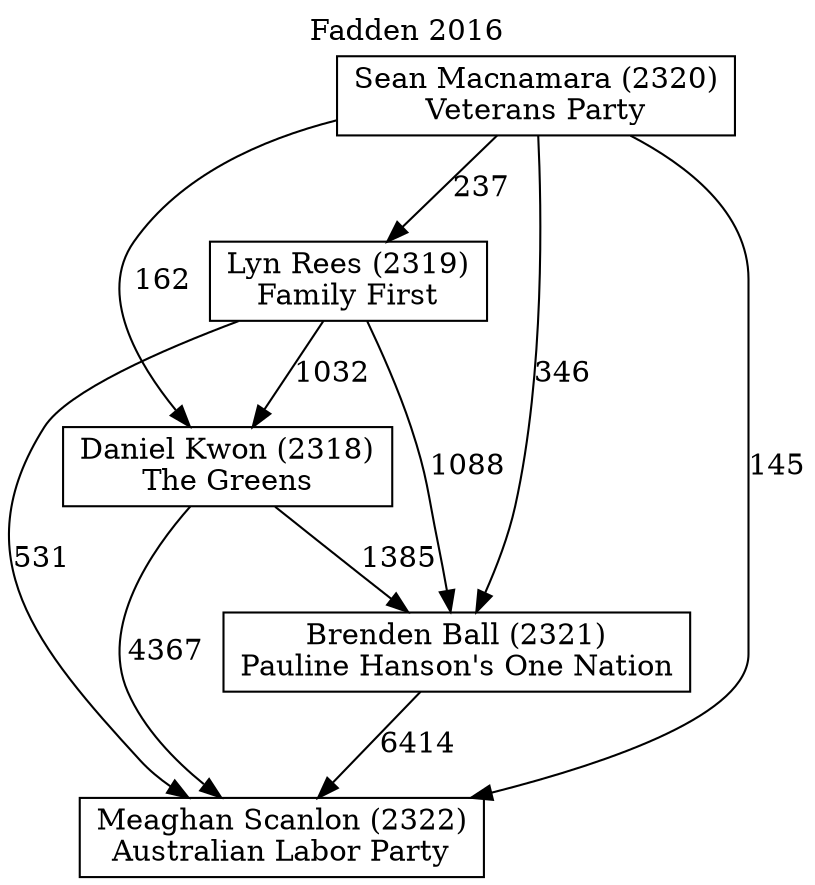 // House preference flow
digraph "Meaghan Scanlon (2322)_Fadden_2016" {
	graph [label="Fadden 2016" labelloc=t mclimit=10]
	node [shape=box]
	"Brenden Ball (2321)" [label="Brenden Ball (2321)
Pauline Hanson's One Nation"]
	"Meaghan Scanlon (2322)" [label="Meaghan Scanlon (2322)
Australian Labor Party"]
	"Daniel Kwon (2318)" [label="Daniel Kwon (2318)
The Greens"]
	"Lyn Rees (2319)" [label="Lyn Rees (2319)
Family First"]
	"Sean Macnamara (2320)" [label="Sean Macnamara (2320)
Veterans Party"]
	"Lyn Rees (2319)" -> "Daniel Kwon (2318)" [label=1032]
	"Sean Macnamara (2320)" -> "Meaghan Scanlon (2322)" [label=145]
	"Daniel Kwon (2318)" -> "Meaghan Scanlon (2322)" [label=4367]
	"Sean Macnamara (2320)" -> "Brenden Ball (2321)" [label=346]
	"Sean Macnamara (2320)" -> "Lyn Rees (2319)" [label=237]
	"Daniel Kwon (2318)" -> "Brenden Ball (2321)" [label=1385]
	"Sean Macnamara (2320)" -> "Daniel Kwon (2318)" [label=162]
	"Lyn Rees (2319)" -> "Brenden Ball (2321)" [label=1088]
	"Brenden Ball (2321)" -> "Meaghan Scanlon (2322)" [label=6414]
	"Lyn Rees (2319)" -> "Meaghan Scanlon (2322)" [label=531]
}
